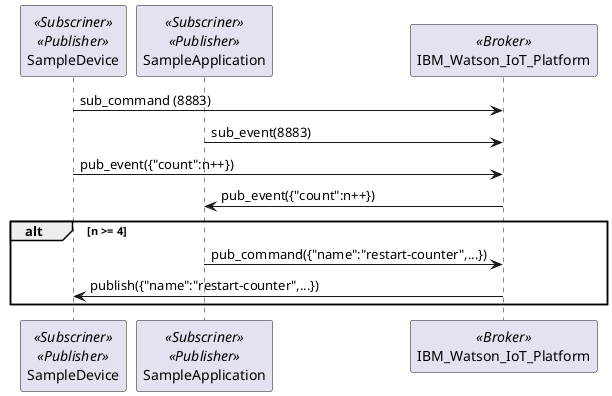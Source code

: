 @startuml
participant SampleDevice <<Subscriner>><<Publisher>>
participant SampleApplication <<Subscriner>><<Publisher>>
participant IBM_Watson_IoT_Platform <<Broker>>
SampleDevice -> IBM_Watson_IoT_Platform :sub_command (8883)
SampleApplication -> IBM_Watson_IoT_Platform :sub_event(8883)
SampleDevice -> IBM_Watson_IoT_Platform : pub_event({"count":n++})
SampleApplication <- IBM_Watson_IoT_Platform : pub_event({"count":n++})
alt n >= 4
SampleApplication -> IBM_Watson_IoT_Platform :pub_command({"name":"restart-counter",...})
SampleDevice <- IBM_Watson_IoT_Platform: publish({"name":"restart-counter",...})
end
@enduml